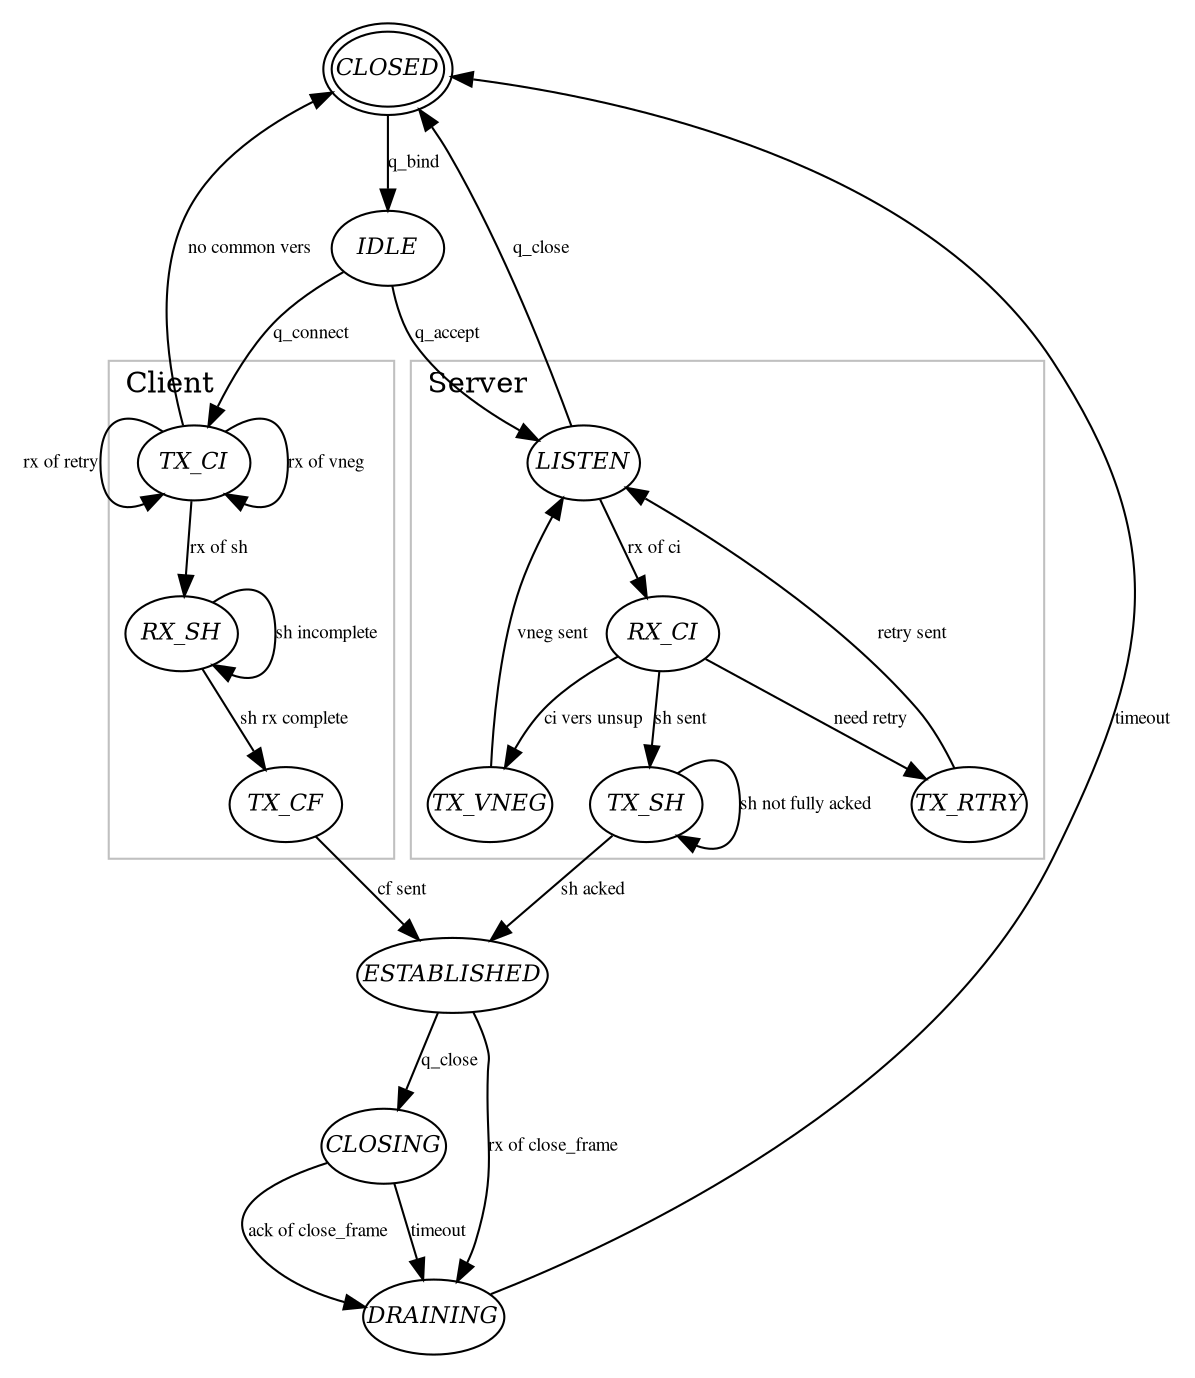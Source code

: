 digraph quic {
        node [fontsize=11, fontname="times-italic", margin=0]
        edge [fontsize=9, fontname="times"]
        graph [color=grey, labeljust=l, margin=.1]

        subgraph cluster_client {
                label=Client
                TX_CI:ne -> TX_CI:se [label="rx of vneg"]
                TX_CI:nw -> TX_CI:sw [label="rx of retry"]
                TX_CI -> RX_SH [label="rx of sh"]
                RX_SH:ne -> RX_SH:se [label="sh incomplete"]
                RX_SH -> TX_CF [label="sh rx complete"]
        }

        TX_CF -> ESTABLISHED [label="cf sent"]
        TX_CI -> CLOSED [label="no common vers", constraint=false]


        subgraph cluster_server {
                label=Server
                LISTEN -> RX_CI [label="rx of ci"]
                RX_CI -> TX_VNEG [label="ci vers unsup"]
                TX_VNEG -> LISTEN [label="vneg sent"]
                RX_CI -> TX_SH [label="sh sent"]
                TX_SH:ne -> TX_SH:se [label="sh not fully acked"]
                RX_CI -> TX_RTRY [label="need retry"]
                TX_RTRY -> LISTEN [label="retry sent"]
        }
        TX_SH -> ESTABLISHED [label="sh acked"]
        LISTEN -> CLOSED [label="q_close", constraint=false]

        CLOSED [peripheries=2]
        CLOSED -> IDLE [label="q_bind"]

        IDLE -> TX_CI [label="q_connect"]
        IDLE -> LISTEN [label="q_accept"]

        ESTABLISHED -> CLOSING [label="q_close"]
        ESTABLISHED -> DRAINING [label="rx of close_frame"]

        CLOSING -> DRAINING [label="ack of close_frame"]
        CLOSING -> DRAINING [label="timeout"]

        DRAINING -> CLOSED [label="timeout", constraint=false]
}
